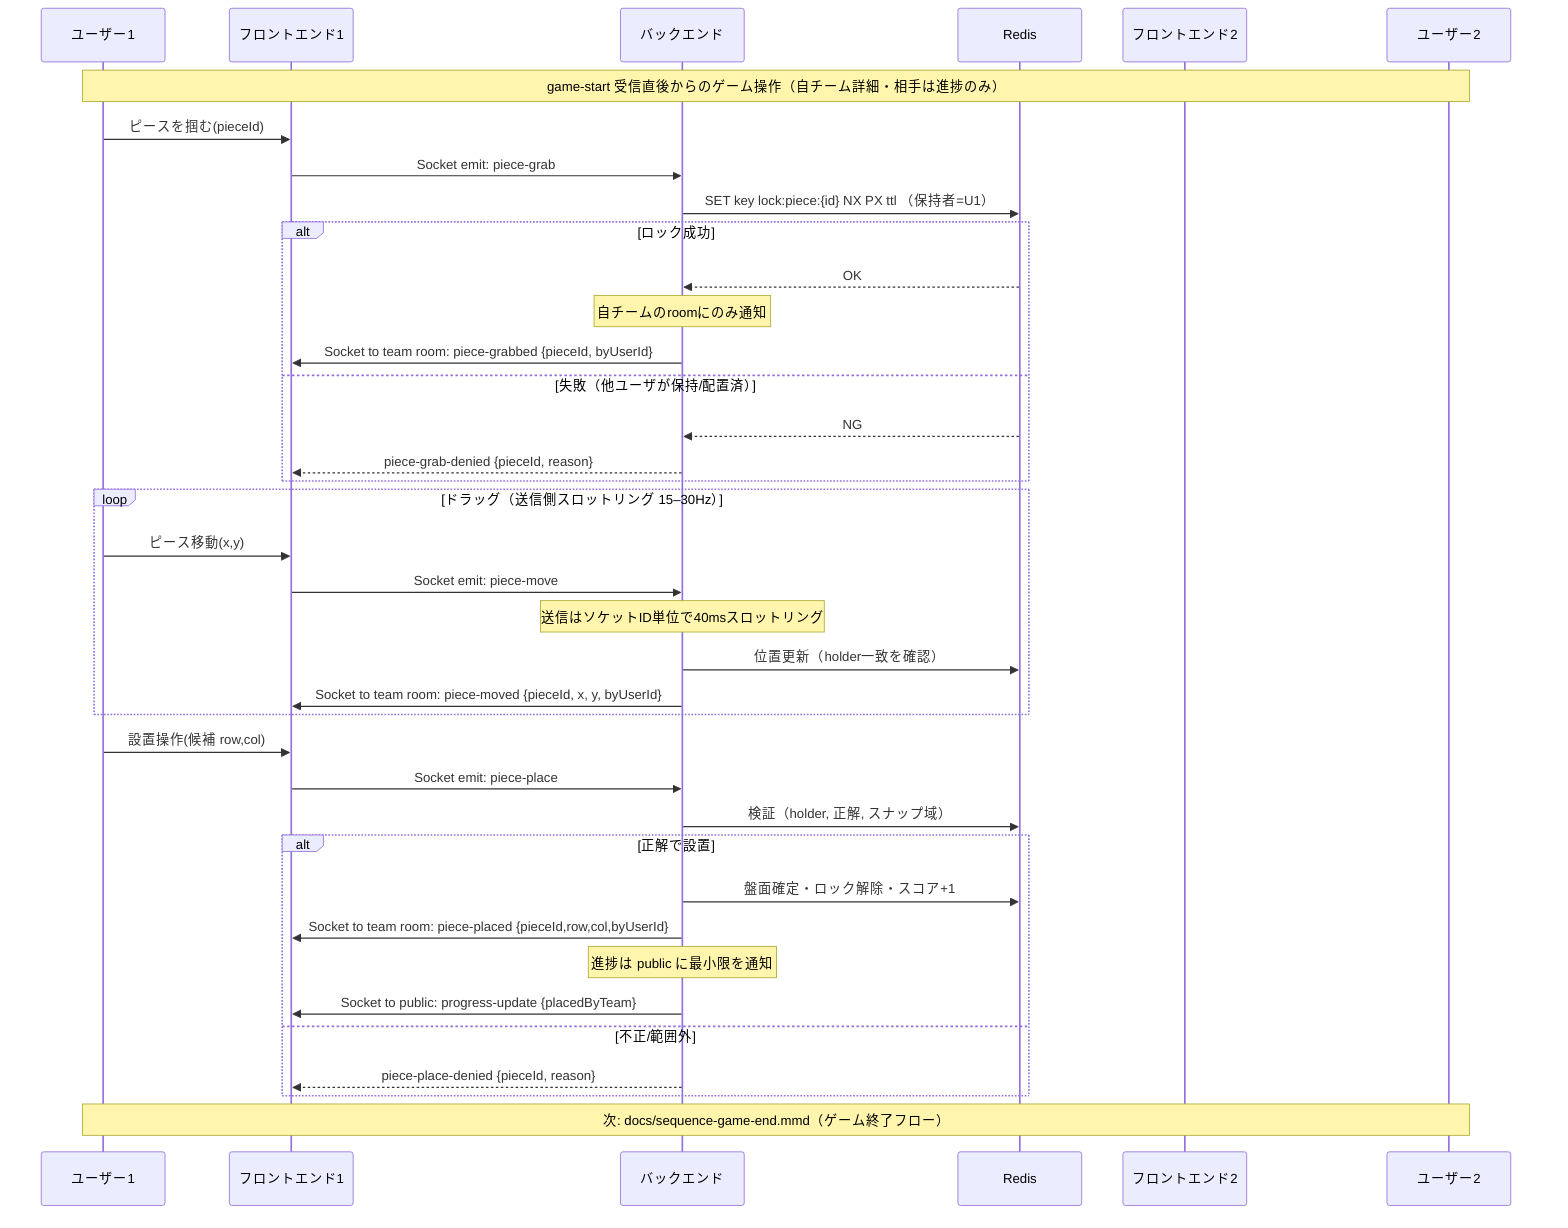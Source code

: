 %%{init: {'theme':'default', 'themeVariables': {'primaryColor': '#4f46e5', 'primaryTextColor': '#fff', 'primaryBorderColor': '#3730a3', 'lineColor': '#374151', 'secondaryColor': '#e5e7eb', 'tertiaryColor': '#f3f4f6'}}}%%

%% ゲーム中（通常操作：掴む→動かす→設置→進捗更新）
sequenceDiagram
    participant U1 as ユーザー1
    participant F1 as フロントエンド1
    participant B as バックエンド
    participant R as Redis
    participant F2 as フロントエンド2
    participant U2 as ユーザー2

    Note over U1,U2: game-start 受信直後からのゲーム操作（自チーム詳細・相手は進捗のみ）

    U1->>F1: ピースを掴む(pieceId)
    F1->>B: Socket emit: piece-grab
    B->>R: SET key lock:piece:{id} NX PX ttl （保持者=U1）
    alt ロック成功
        R-->>B: OK
        Note over B: 自チームのroomにのみ通知
        B->>F1: Socket to team room: piece-grabbed {pieceId, byUserId}
    else 失敗（他ユーザが保持/配置済）
        R-->>B: NG
        B-->>F1: piece-grab-denied {pieceId, reason}
    end

    loop ドラッグ（送信側スロットリング 15–30Hz）
        U1->>F1: ピース移動(x,y)
        F1->>B: Socket emit: piece-move
        Note over B: 送信はソケットID単位で40msスロットリング
        B->>R: 位置更新（holder一致を確認）
        B->>F1: Socket to team room: piece-moved {pieceId, x, y, byUserId}
    end

    U1->>F1: 設置操作(候補 row,col)
    F1->>B: Socket emit: piece-place
    B->>R: 検証（holder, 正解, スナップ域）
    alt 正解で設置
        B->>R: 盤面確定・ロック解除・スコア+1
        B->>F1: Socket to team room: piece-placed {pieceId,row,col,byUserId}
        Note over B: 進捗は public に最小限を通知
        B->>F1: Socket to public: progress-update {placedByTeam}
    else 不正/範囲外
        B-->>F1: piece-place-denied {pieceId, reason}
    end

    Note over U1,U2: 次: docs/sequence-game-end.mmd（ゲーム終了フロー）